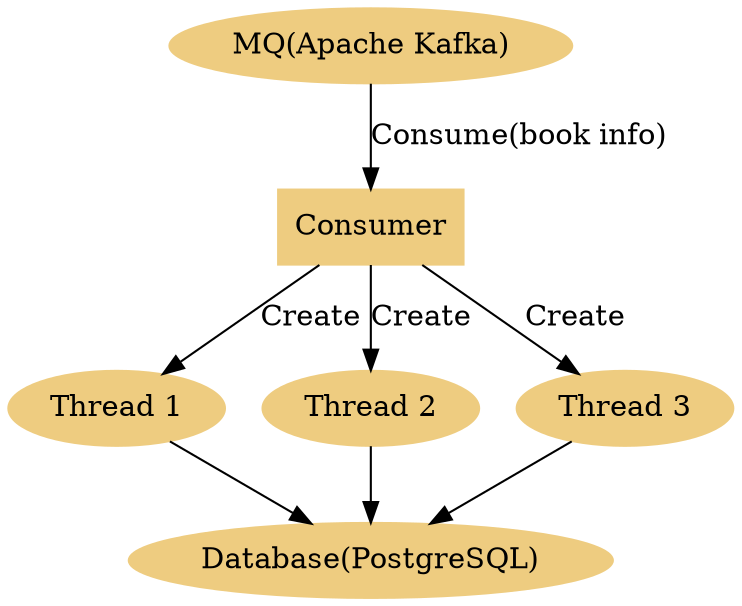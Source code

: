 /*
* dolphin-pipline handle data workflow logic
*/

digraph G {
    node [style=filled,color="#eecc80"]
    splines="FALSE";

    /* Entities */
    Consumer [label="Consumer", shape="|square,rectangle,circle,ellipse,triangle,plaintext,point,diamond,pentagon,hexagon,septagon,octagon,egg,trapezium,parallelogram,house,doublecircle,doubleoctagon,tripleoctagon,invtriangle,invtrapezium,invhouse,Mdiamond,Msquare,Mcircle,none,note,tab,folder,box3d|", URL="http://en.wikipedia.org/wiki/John de Fries"]
        
    /* Relationships */
    "MQ(Apache Kafka)" -> Consumer[label="Consume(book info)"]
    Consumer -> "Thread 1"[label="Create"] 
    "Thread 1" -> "Database(PostgreSQL)"
    Consumer -> "Thread 2"[label="Create"] 
    "Thread 2" -> "Database(PostgreSQL)"
    Consumer -> "Thread 3"[label="Create"] 
    "Thread 3" -> "Database(PostgreSQL)"   
}
